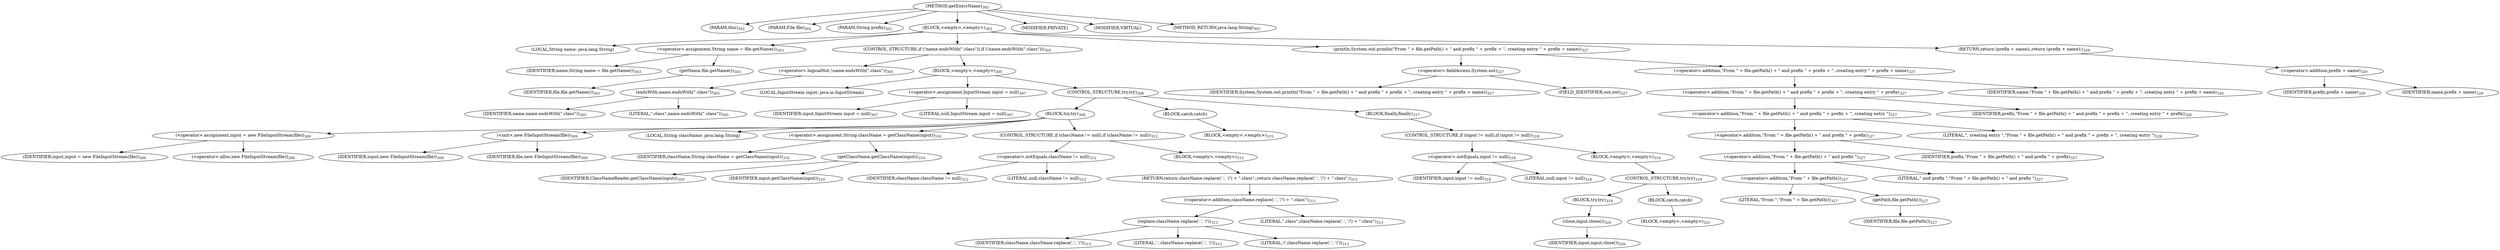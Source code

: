 digraph "getEntryName" {  
"589" [label = <(METHOD,getEntryName)<SUB>302</SUB>> ]
"590" [label = <(PARAM,this)<SUB>302</SUB>> ]
"591" [label = <(PARAM,File file)<SUB>302</SUB>> ]
"592" [label = <(PARAM,String prefix)<SUB>302</SUB>> ]
"593" [label = <(BLOCK,&lt;empty&gt;,&lt;empty&gt;)<SUB>302</SUB>> ]
"594" [label = <(LOCAL,String name: java.lang.String)> ]
"595" [label = <(&lt;operator&gt;.assignment,String name = file.getName())<SUB>303</SUB>> ]
"596" [label = <(IDENTIFIER,name,String name = file.getName())<SUB>303</SUB>> ]
"597" [label = <(getName,file.getName())<SUB>303</SUB>> ]
"598" [label = <(IDENTIFIER,file,file.getName())<SUB>303</SUB>> ]
"599" [label = <(CONTROL_STRUCTURE,if (!name.endsWith(&quot;.class&quot;)),if (!name.endsWith(&quot;.class&quot;)))<SUB>305</SUB>> ]
"600" [label = <(&lt;operator&gt;.logicalNot,!name.endsWith(&quot;.class&quot;))<SUB>305</SUB>> ]
"601" [label = <(endsWith,name.endsWith(&quot;.class&quot;))<SUB>305</SUB>> ]
"602" [label = <(IDENTIFIER,name,name.endsWith(&quot;.class&quot;))<SUB>305</SUB>> ]
"603" [label = <(LITERAL,&quot;.class&quot;,name.endsWith(&quot;.class&quot;))<SUB>305</SUB>> ]
"604" [label = <(BLOCK,&lt;empty&gt;,&lt;empty&gt;)<SUB>305</SUB>> ]
"34" [label = <(LOCAL,InputStream input: java.io.InputStream)> ]
"605" [label = <(&lt;operator&gt;.assignment,InputStream input = null)<SUB>307</SUB>> ]
"606" [label = <(IDENTIFIER,input,InputStream input = null)<SUB>307</SUB>> ]
"607" [label = <(LITERAL,null,InputStream input = null)<SUB>307</SUB>> ]
"608" [label = <(CONTROL_STRUCTURE,try,try)<SUB>308</SUB>> ]
"609" [label = <(BLOCK,try,try)<SUB>308</SUB>> ]
"610" [label = <(&lt;operator&gt;.assignment,input = new FileInputStream(file))<SUB>309</SUB>> ]
"611" [label = <(IDENTIFIER,input,input = new FileInputStream(file))<SUB>309</SUB>> ]
"612" [label = <(&lt;operator&gt;.alloc,new FileInputStream(file))<SUB>309</SUB>> ]
"613" [label = <(&lt;init&gt;,new FileInputStream(file))<SUB>309</SUB>> ]
"33" [label = <(IDENTIFIER,input,new FileInputStream(file))<SUB>309</SUB>> ]
"614" [label = <(IDENTIFIER,file,new FileInputStream(file))<SUB>309</SUB>> ]
"615" [label = <(LOCAL,String className: java.lang.String)> ]
"616" [label = <(&lt;operator&gt;.assignment,String className = getClassName(input))<SUB>310</SUB>> ]
"617" [label = <(IDENTIFIER,className,String className = getClassName(input))<SUB>310</SUB>> ]
"618" [label = <(getClassName,getClassName(input))<SUB>310</SUB>> ]
"619" [label = <(IDENTIFIER,ClassNameReader,getClassName(input))<SUB>310</SUB>> ]
"620" [label = <(IDENTIFIER,input,getClassName(input))<SUB>310</SUB>> ]
"621" [label = <(CONTROL_STRUCTURE,if (className != null),if (className != null))<SUB>312</SUB>> ]
"622" [label = <(&lt;operator&gt;.notEquals,className != null)<SUB>312</SUB>> ]
"623" [label = <(IDENTIFIER,className,className != null)<SUB>312</SUB>> ]
"624" [label = <(LITERAL,null,className != null)<SUB>312</SUB>> ]
"625" [label = <(BLOCK,&lt;empty&gt;,&lt;empty&gt;)<SUB>312</SUB>> ]
"626" [label = <(RETURN,return className.replace('.', '/') + &quot;.class&quot;;,return className.replace('.', '/') + &quot;.class&quot;;)<SUB>313</SUB>> ]
"627" [label = <(&lt;operator&gt;.addition,className.replace('.', '/') + &quot;.class&quot;)<SUB>313</SUB>> ]
"628" [label = <(replace,className.replace('.', '/'))<SUB>313</SUB>> ]
"629" [label = <(IDENTIFIER,className,className.replace('.', '/'))<SUB>313</SUB>> ]
"630" [label = <(LITERAL,'.',className.replace('.', '/'))<SUB>313</SUB>> ]
"631" [label = <(LITERAL,'/',className.replace('.', '/'))<SUB>313</SUB>> ]
"632" [label = <(LITERAL,&quot;.class&quot;,className.replace('.', '/') + &quot;.class&quot;)<SUB>313</SUB>> ]
"633" [label = <(BLOCK,catch,catch)> ]
"634" [label = <(BLOCK,&lt;empty&gt;,&lt;empty&gt;)<SUB>315</SUB>> ]
"635" [label = <(BLOCK,finally,finally)<SUB>317</SUB>> ]
"636" [label = <(CONTROL_STRUCTURE,if (input != null),if (input != null))<SUB>318</SUB>> ]
"637" [label = <(&lt;operator&gt;.notEquals,input != null)<SUB>318</SUB>> ]
"638" [label = <(IDENTIFIER,input,input != null)<SUB>318</SUB>> ]
"639" [label = <(LITERAL,null,input != null)<SUB>318</SUB>> ]
"640" [label = <(BLOCK,&lt;empty&gt;,&lt;empty&gt;)<SUB>318</SUB>> ]
"641" [label = <(CONTROL_STRUCTURE,try,try)<SUB>319</SUB>> ]
"642" [label = <(BLOCK,try,try)<SUB>319</SUB>> ]
"643" [label = <(close,input.close())<SUB>320</SUB>> ]
"644" [label = <(IDENTIFIER,input,input.close())<SUB>320</SUB>> ]
"645" [label = <(BLOCK,catch,catch)> ]
"646" [label = <(BLOCK,&lt;empty&gt;,&lt;empty&gt;)<SUB>321</SUB>> ]
"647" [label = <(println,System.out.println(&quot;From &quot; + file.getPath() + &quot; and prefix &quot; + prefix + &quot;, creating entry &quot; + prefix + name))<SUB>327</SUB>> ]
"648" [label = <(&lt;operator&gt;.fieldAccess,System.out)<SUB>327</SUB>> ]
"649" [label = <(IDENTIFIER,System,System.out.println(&quot;From &quot; + file.getPath() + &quot; and prefix &quot; + prefix + &quot;, creating entry &quot; + prefix + name))<SUB>327</SUB>> ]
"650" [label = <(FIELD_IDENTIFIER,out,out)<SUB>327</SUB>> ]
"651" [label = <(&lt;operator&gt;.addition,&quot;From &quot; + file.getPath() + &quot; and prefix &quot; + prefix + &quot;, creating entry &quot; + prefix + name)<SUB>327</SUB>> ]
"652" [label = <(&lt;operator&gt;.addition,&quot;From &quot; + file.getPath() + &quot; and prefix &quot; + prefix + &quot;, creating entry &quot; + prefix)<SUB>327</SUB>> ]
"653" [label = <(&lt;operator&gt;.addition,&quot;From &quot; + file.getPath() + &quot; and prefix &quot; + prefix + &quot;, creating entry &quot;)<SUB>327</SUB>> ]
"654" [label = <(&lt;operator&gt;.addition,&quot;From &quot; + file.getPath() + &quot; and prefix &quot; + prefix)<SUB>327</SUB>> ]
"655" [label = <(&lt;operator&gt;.addition,&quot;From &quot; + file.getPath() + &quot; and prefix &quot;)<SUB>327</SUB>> ]
"656" [label = <(&lt;operator&gt;.addition,&quot;From &quot; + file.getPath())<SUB>327</SUB>> ]
"657" [label = <(LITERAL,&quot;From &quot;,&quot;From &quot; + file.getPath())<SUB>327</SUB>> ]
"658" [label = <(getPath,file.getPath())<SUB>327</SUB>> ]
"659" [label = <(IDENTIFIER,file,file.getPath())<SUB>327</SUB>> ]
"660" [label = <(LITERAL,&quot; and prefix &quot;,&quot;From &quot; + file.getPath() + &quot; and prefix &quot;)<SUB>327</SUB>> ]
"661" [label = <(IDENTIFIER,prefix,&quot;From &quot; + file.getPath() + &quot; and prefix &quot; + prefix)<SUB>327</SUB>> ]
"662" [label = <(LITERAL,&quot;, creating entry &quot;,&quot;From &quot; + file.getPath() + &quot; and prefix &quot; + prefix + &quot;, creating entry &quot;)<SUB>328</SUB>> ]
"663" [label = <(IDENTIFIER,prefix,&quot;From &quot; + file.getPath() + &quot; and prefix &quot; + prefix + &quot;, creating entry &quot; + prefix)<SUB>328</SUB>> ]
"664" [label = <(IDENTIFIER,name,&quot;From &quot; + file.getPath() + &quot; and prefix &quot; + prefix + &quot;, creating entry &quot; + prefix + name)<SUB>328</SUB>> ]
"665" [label = <(RETURN,return (prefix + name);,return (prefix + name);)<SUB>329</SUB>> ]
"666" [label = <(&lt;operator&gt;.addition,prefix + name)<SUB>329</SUB>> ]
"667" [label = <(IDENTIFIER,prefix,prefix + name)<SUB>329</SUB>> ]
"668" [label = <(IDENTIFIER,name,prefix + name)<SUB>329</SUB>> ]
"669" [label = <(MODIFIER,PRIVATE)> ]
"670" [label = <(MODIFIER,VIRTUAL)> ]
"671" [label = <(METHOD_RETURN,java.lang.String)<SUB>302</SUB>> ]
  "589" -> "590" 
  "589" -> "591" 
  "589" -> "592" 
  "589" -> "593" 
  "589" -> "669" 
  "589" -> "670" 
  "589" -> "671" 
  "593" -> "594" 
  "593" -> "595" 
  "593" -> "599" 
  "593" -> "647" 
  "593" -> "665" 
  "595" -> "596" 
  "595" -> "597" 
  "597" -> "598" 
  "599" -> "600" 
  "599" -> "604" 
  "600" -> "601" 
  "601" -> "602" 
  "601" -> "603" 
  "604" -> "34" 
  "604" -> "605" 
  "604" -> "608" 
  "605" -> "606" 
  "605" -> "607" 
  "608" -> "609" 
  "608" -> "633" 
  "608" -> "635" 
  "609" -> "610" 
  "609" -> "613" 
  "609" -> "615" 
  "609" -> "616" 
  "609" -> "621" 
  "610" -> "611" 
  "610" -> "612" 
  "613" -> "33" 
  "613" -> "614" 
  "616" -> "617" 
  "616" -> "618" 
  "618" -> "619" 
  "618" -> "620" 
  "621" -> "622" 
  "621" -> "625" 
  "622" -> "623" 
  "622" -> "624" 
  "625" -> "626" 
  "626" -> "627" 
  "627" -> "628" 
  "627" -> "632" 
  "628" -> "629" 
  "628" -> "630" 
  "628" -> "631" 
  "633" -> "634" 
  "635" -> "636" 
  "636" -> "637" 
  "636" -> "640" 
  "637" -> "638" 
  "637" -> "639" 
  "640" -> "641" 
  "641" -> "642" 
  "641" -> "645" 
  "642" -> "643" 
  "643" -> "644" 
  "645" -> "646" 
  "647" -> "648" 
  "647" -> "651" 
  "648" -> "649" 
  "648" -> "650" 
  "651" -> "652" 
  "651" -> "664" 
  "652" -> "653" 
  "652" -> "663" 
  "653" -> "654" 
  "653" -> "662" 
  "654" -> "655" 
  "654" -> "661" 
  "655" -> "656" 
  "655" -> "660" 
  "656" -> "657" 
  "656" -> "658" 
  "658" -> "659" 
  "665" -> "666" 
  "666" -> "667" 
  "666" -> "668" 
}

